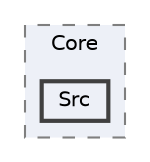digraph "Debug/Core/Src"
{
 // LATEX_PDF_SIZE
  bgcolor="transparent";
  edge [fontname=Helvetica,fontsize=10,labelfontname=Helvetica,labelfontsize=10];
  node [fontname=Helvetica,fontsize=10,shape=box,height=0.2,width=0.4];
  compound=true
  subgraph clusterdir_23c2652425d83ad6c27be201e5d4bc42 {
    graph [ bgcolor="#edf0f7", pencolor="grey50", label="Core", fontname=Helvetica,fontsize=10 style="filled,dashed", URL="dir_23c2652425d83ad6c27be201e5d4bc42.html",tooltip=""]
  dir_5ccc3da809161e26d2f0f2a9619d99db [label="Src", fillcolor="#edf0f7", color="grey25", style="filled,bold", URL="dir_5ccc3da809161e26d2f0f2a9619d99db.html",tooltip=""];
  }
}
